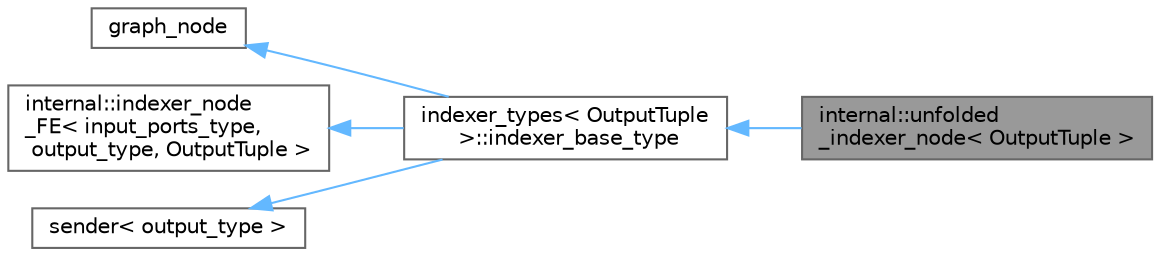 digraph "internal::unfolded_indexer_node&lt; OutputTuple &gt;"
{
 // LATEX_PDF_SIZE
  bgcolor="transparent";
  edge [fontname=Helvetica,fontsize=10,labelfontname=Helvetica,labelfontsize=10];
  node [fontname=Helvetica,fontsize=10,shape=box,height=0.2,width=0.4];
  rankdir="LR";
  Node1 [id="Node000001",label="internal::unfolded\l_indexer_node\< OutputTuple \>",height=0.2,width=0.4,color="gray40", fillcolor="grey60", style="filled", fontcolor="black",tooltip=" "];
  Node2 -> Node1 [id="edge5_Node000001_Node000002",dir="back",color="steelblue1",style="solid",tooltip=" "];
  Node2 [id="Node000002",label="indexer_types\< OutputTuple\l \>::indexer_base_type",height=0.2,width=0.4,color="gray40", fillcolor="white", style="filled",URL="$classinternal_1_1indexer__node__base.html",tooltip=" "];
  Node3 -> Node2 [id="edge6_Node000002_Node000003",dir="back",color="steelblue1",style="solid",tooltip=" "];
  Node3 [id="Node000003",label="graph_node",height=0.2,width=0.4,color="gray40", fillcolor="white", style="filled",tooltip=" "];
  Node4 -> Node2 [id="edge7_Node000002_Node000004",dir="back",color="steelblue1",style="solid",tooltip=" "];
  Node4 [id="Node000004",label="internal::indexer_node\l_FE\< input_ports_type,\l output_type, OutputTuple \>",height=0.2,width=0.4,color="gray40", fillcolor="white", style="filled",URL="$classinternal_1_1indexer__node___f_e.html",tooltip=" "];
  Node5 -> Node2 [id="edge8_Node000002_Node000005",dir="back",color="steelblue1",style="solid",tooltip=" "];
  Node5 [id="Node000005",label="sender\< output_type \>",height=0.2,width=0.4,color="gray40", fillcolor="white", style="filled",tooltip=" "];
}
